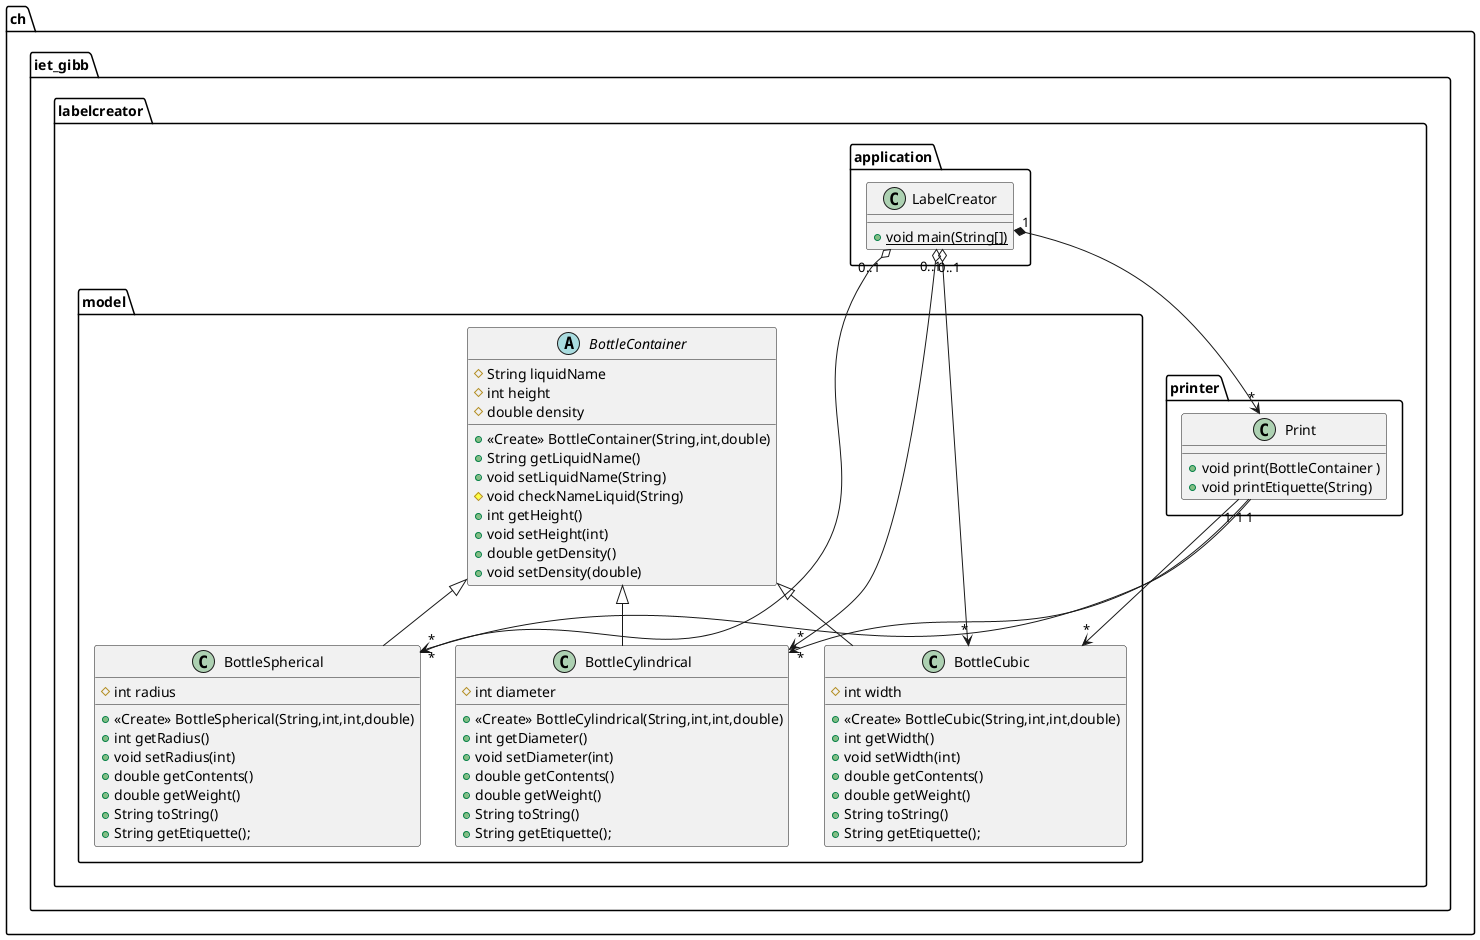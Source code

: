 @startuml

ch.iet_gibb.labelcreator.application.LabelCreator "0..1" o--> "*"ch.iet_gibb.labelcreator.model.BottleCubic
class ch.iet_gibb.labelcreator.model.BottleSpherical {
# int radius
+ <<Create>> BottleSpherical(String,int,int,double)
+ int getRadius()
+ void setRadius(int)
+ double getContents()
+ double getWeight()
+ String toString()
+ String getEtiquette();
}
ch.iet_gibb.labelcreator.application.LabelCreator "0..1" o--> "*" ch.iet_gibb.labelcreator.model.BottleCylindrical

class ch.iet_gibb.labelcreator.model.BottleCylindrical {
# int diameter
+ <<Create>> BottleCylindrical(String,int,int,double)
+ int getDiameter()
+ void setDiameter(int)
+ double getContents()
+ double getWeight()
+ String toString()
+ String getEtiquette();
}
ch.iet_gibb.labelcreator.application.LabelCreator "0..1" o--> "*" ch.iet_gibb.labelcreator.model.BottleSpherical

class ch.iet_gibb.labelcreator.application.LabelCreator {
+ {static} void main(String[])
}
abstract class ch.iet_gibb.labelcreator.model.BottleContainer {
# String liquidName
# int height
# double density
+ <<Create>> BottleContainer(String,int,double)
+ String getLiquidName()
+ void setLiquidName(String)
# void checkNameLiquid(String)
+ int getHeight()
+ void setHeight(int)
+ double getDensity()
+ void setDensity(double)

}
class ch.iet_gibb.labelcreator.model.BottleCubic {
# int width
+ <<Create>> BottleCubic(String,int,int,double)
+ int getWidth()
+ void setWidth(int)
+ double getContents()
+ double getWeight()
+ String toString()
+ String getEtiquette();
}
ch.iet_gibb.labelcreator.application.LabelCreator "1" *--> "*" ch.iet_gibb.labelcreator.printer.Print
ch.iet_gibb.labelcreator.printer.Print "1" --> "*" ch.iet_gibb.labelcreator.model.BottleSpherical
ch.iet_gibb.labelcreator.printer.Print "1" --> "*" ch.iet_gibb.labelcreator.model.BottleCylindrical
ch.iet_gibb.labelcreator.printer.Print "1" --> "*" ch.iet_gibb.labelcreator.model.BottleCubic
class ch.iet_gibb.labelcreator.printer.Print {
+ void print(BottleContainer )
+ void printEtiquette(String)
}


ch.iet_gibb.labelcreator.model.BottleContainer <|-- ch.iet_gibb.labelcreator.model.BottleSpherical

ch.iet_gibb.labelcreator.model.BottleContainer <|-- ch.iet_gibb.labelcreator.model.BottleCylindrical
ch.iet_gibb.labelcreator.model.BottleContainer <|-- ch.iet_gibb.labelcreator.model.BottleCubic
@enduml